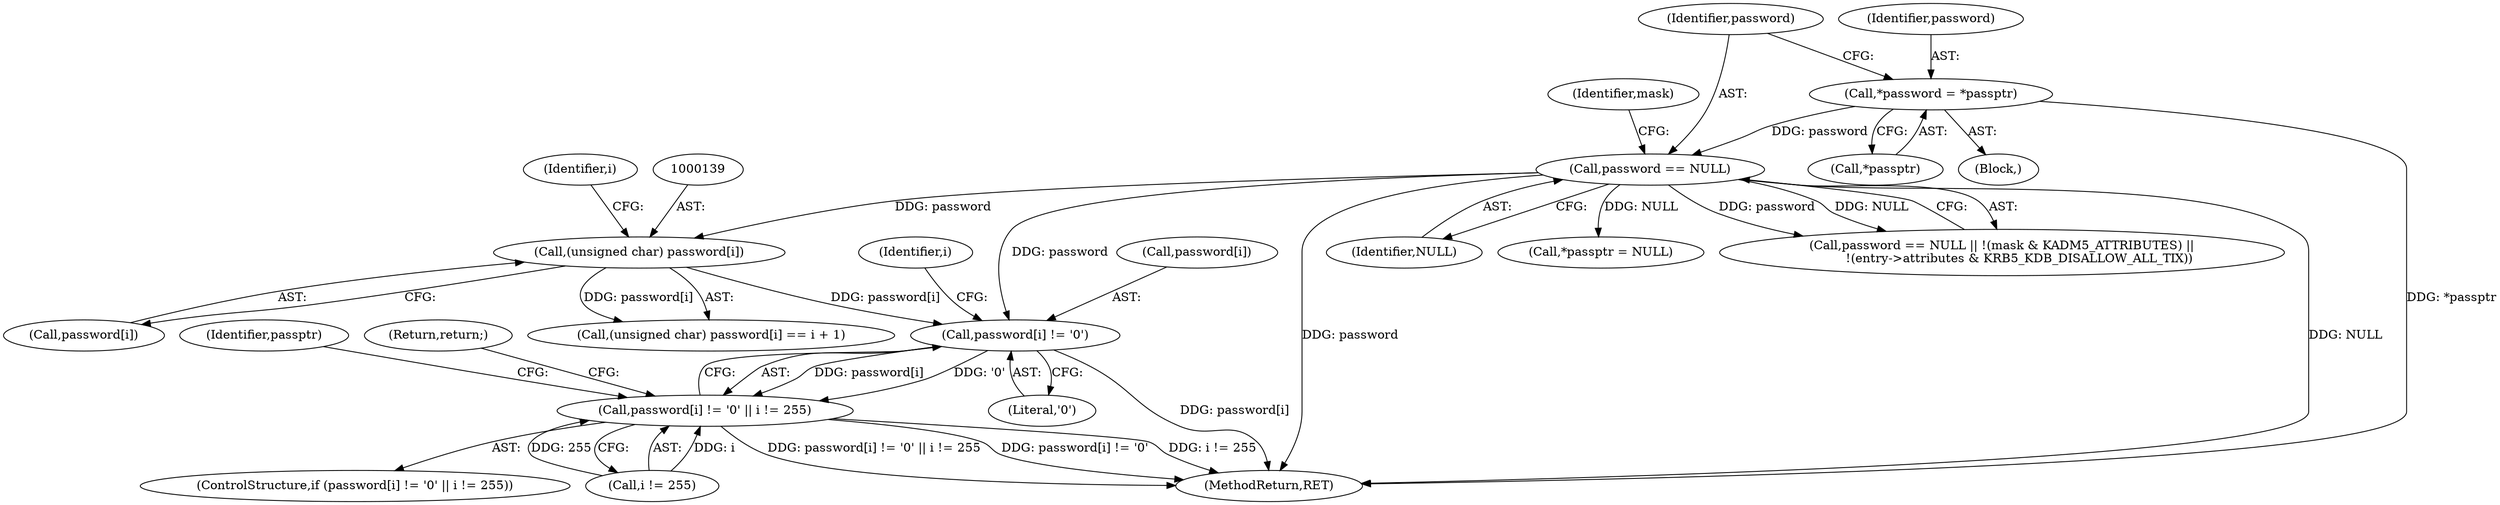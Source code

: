 digraph "0_krb5_c5be6209311d4a8f10fda37d0d3f876c1b33b77b@array" {
"1000150" [label="(Call,password[i] != '\0')"];
"1000138" [label="(Call,(unsigned char) password[i])"];
"1000118" [label="(Call,password == NULL)"];
"1000112" [label="(Call,*password = *passptr)"];
"1000149" [label="(Call,password[i] != '\0' || i != 255)"];
"1000138" [label="(Call,(unsigned char) password[i])"];
"1000151" [label="(Call,password[i])"];
"1000124" [label="(Identifier,mask)"];
"1000148" [label="(ControlStructure,if (password[i] != '\0' || i != 255))"];
"1000158" [label="(Return,return;)"];
"1000114" [label="(Call,*passptr)"];
"1000113" [label="(Identifier,password)"];
"1000112" [label="(Call,*password = *passptr)"];
"1000140" [label="(Call,password[i])"];
"1000137" [label="(Call,(unsigned char) password[i] == i + 1)"];
"1000161" [label="(Identifier,passptr)"];
"1000118" [label="(Call,password == NULL)"];
"1000150" [label="(Call,password[i] != '\0')"];
"1000156" [label="(Identifier,i)"];
"1000144" [label="(Identifier,i)"];
"1000119" [label="(Identifier,password)"];
"1000149" [label="(Call,password[i] != '\0' || i != 255)"];
"1000120" [label="(Identifier,NULL)"];
"1000159" [label="(Call,*passptr = NULL)"];
"1000117" [label="(Call,password == NULL || !(mask & KADM5_ATTRIBUTES) ||\n         !(entry->attributes & KRB5_KDB_DISALLOW_ALL_TIX))"];
"1000163" [label="(MethodReturn,RET)"];
"1000109" [label="(Block,)"];
"1000154" [label="(Literal,'\0')"];
"1000155" [label="(Call,i != 255)"];
"1000150" -> "1000149"  [label="AST: "];
"1000150" -> "1000154"  [label="CFG: "];
"1000151" -> "1000150"  [label="AST: "];
"1000154" -> "1000150"  [label="AST: "];
"1000156" -> "1000150"  [label="CFG: "];
"1000149" -> "1000150"  [label="CFG: "];
"1000150" -> "1000163"  [label="DDG: password[i]"];
"1000150" -> "1000149"  [label="DDG: password[i]"];
"1000150" -> "1000149"  [label="DDG: '\0'"];
"1000138" -> "1000150"  [label="DDG: password[i]"];
"1000118" -> "1000150"  [label="DDG: password"];
"1000138" -> "1000137"  [label="AST: "];
"1000138" -> "1000140"  [label="CFG: "];
"1000139" -> "1000138"  [label="AST: "];
"1000140" -> "1000138"  [label="AST: "];
"1000144" -> "1000138"  [label="CFG: "];
"1000138" -> "1000137"  [label="DDG: password[i]"];
"1000118" -> "1000138"  [label="DDG: password"];
"1000118" -> "1000117"  [label="AST: "];
"1000118" -> "1000120"  [label="CFG: "];
"1000119" -> "1000118"  [label="AST: "];
"1000120" -> "1000118"  [label="AST: "];
"1000124" -> "1000118"  [label="CFG: "];
"1000117" -> "1000118"  [label="CFG: "];
"1000118" -> "1000163"  [label="DDG: NULL"];
"1000118" -> "1000163"  [label="DDG: password"];
"1000118" -> "1000117"  [label="DDG: password"];
"1000118" -> "1000117"  [label="DDG: NULL"];
"1000112" -> "1000118"  [label="DDG: password"];
"1000118" -> "1000159"  [label="DDG: NULL"];
"1000112" -> "1000109"  [label="AST: "];
"1000112" -> "1000114"  [label="CFG: "];
"1000113" -> "1000112"  [label="AST: "];
"1000114" -> "1000112"  [label="AST: "];
"1000119" -> "1000112"  [label="CFG: "];
"1000112" -> "1000163"  [label="DDG: *passptr"];
"1000149" -> "1000148"  [label="AST: "];
"1000149" -> "1000155"  [label="CFG: "];
"1000155" -> "1000149"  [label="AST: "];
"1000158" -> "1000149"  [label="CFG: "];
"1000161" -> "1000149"  [label="CFG: "];
"1000149" -> "1000163"  [label="DDG: password[i] != '\0' || i != 255"];
"1000149" -> "1000163"  [label="DDG: password[i] != '\0'"];
"1000149" -> "1000163"  [label="DDG: i != 255"];
"1000155" -> "1000149"  [label="DDG: i"];
"1000155" -> "1000149"  [label="DDG: 255"];
}
